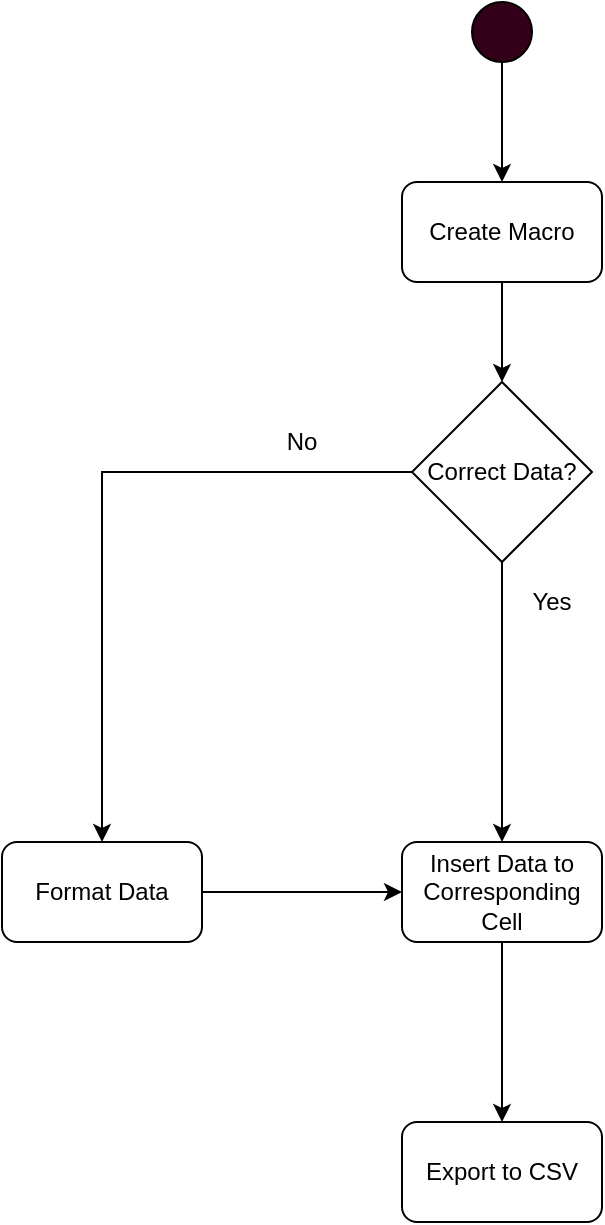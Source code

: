 <mxfile version="14.3.2" type="github">
  <diagram id="2T9M7iN6auXtOP7wsKiC" name="Page-1">
    <mxGraphModel dx="1221" dy="682" grid="1" gridSize="10" guides="1" tooltips="1" connect="1" arrows="1" fold="1" page="1" pageScale="1" pageWidth="850" pageHeight="1100" math="0" shadow="0">
      <root>
        <mxCell id="0" />
        <mxCell id="1" parent="0" />
        <mxCell id="XiCdpw9QJ9v4NAa5uUNg-10" style="edgeStyle=orthogonalEdgeStyle;rounded=0;orthogonalLoop=1;jettySize=auto;html=1;" edge="1" parent="1" source="XiCdpw9QJ9v4NAa5uUNg-3" target="XiCdpw9QJ9v4NAa5uUNg-4">
          <mxGeometry relative="1" as="geometry" />
        </mxCell>
        <mxCell id="XiCdpw9QJ9v4NAa5uUNg-3" value="" style="ellipse;whiteSpace=wrap;html=1;aspect=fixed;shadow=0;fillColor=#33001A;" vertex="1" parent="1">
          <mxGeometry x="345" y="20" width="30" height="30" as="geometry" />
        </mxCell>
        <mxCell id="XiCdpw9QJ9v4NAa5uUNg-21" style="edgeStyle=orthogonalEdgeStyle;rounded=0;orthogonalLoop=1;jettySize=auto;html=1;entryX=0.5;entryY=0;entryDx=0;entryDy=0;" edge="1" parent="1" source="XiCdpw9QJ9v4NAa5uUNg-4" target="XiCdpw9QJ9v4NAa5uUNg-18">
          <mxGeometry relative="1" as="geometry" />
        </mxCell>
        <mxCell id="XiCdpw9QJ9v4NAa5uUNg-4" value="Create Macro" style="rounded=1;whiteSpace=wrap;html=1;shadow=0;fillColor=#FFFFFF;" vertex="1" parent="1">
          <mxGeometry x="310" y="110" width="100" height="50" as="geometry" />
        </mxCell>
        <mxCell id="XiCdpw9QJ9v4NAa5uUNg-30" style="edgeStyle=orthogonalEdgeStyle;rounded=0;orthogonalLoop=1;jettySize=auto;html=1;entryX=0;entryY=0.5;entryDx=0;entryDy=0;" edge="1" parent="1" source="XiCdpw9QJ9v4NAa5uUNg-12" target="XiCdpw9QJ9v4NAa5uUNg-26">
          <mxGeometry relative="1" as="geometry" />
        </mxCell>
        <mxCell id="XiCdpw9QJ9v4NAa5uUNg-12" value="Format Data" style="rounded=1;whiteSpace=wrap;html=1;shadow=0;fillColor=#FFFFFF;" vertex="1" parent="1">
          <mxGeometry x="110" y="440" width="100" height="50" as="geometry" />
        </mxCell>
        <mxCell id="XiCdpw9QJ9v4NAa5uUNg-16" value="Export to CSV" style="rounded=1;whiteSpace=wrap;html=1;shadow=0;fillColor=#FFFFFF;" vertex="1" parent="1">
          <mxGeometry x="310" y="580" width="100" height="50" as="geometry" />
        </mxCell>
        <mxCell id="XiCdpw9QJ9v4NAa5uUNg-22" style="edgeStyle=orthogonalEdgeStyle;rounded=0;orthogonalLoop=1;jettySize=auto;html=1;" edge="1" parent="1" source="XiCdpw9QJ9v4NAa5uUNg-18" target="XiCdpw9QJ9v4NAa5uUNg-12">
          <mxGeometry relative="1" as="geometry" />
        </mxCell>
        <mxCell id="XiCdpw9QJ9v4NAa5uUNg-27" style="edgeStyle=orthogonalEdgeStyle;rounded=0;orthogonalLoop=1;jettySize=auto;html=1;entryX=0.5;entryY=0;entryDx=0;entryDy=0;" edge="1" parent="1" source="XiCdpw9QJ9v4NAa5uUNg-18" target="XiCdpw9QJ9v4NAa5uUNg-26">
          <mxGeometry relative="1" as="geometry" />
        </mxCell>
        <mxCell id="XiCdpw9QJ9v4NAa5uUNg-18" value="Correct Data?" style="rhombus;whiteSpace=wrap;html=1;shadow=0;fillColor=#FFFFFF;" vertex="1" parent="1">
          <mxGeometry x="315" y="210" width="90" height="90" as="geometry" />
        </mxCell>
        <mxCell id="XiCdpw9QJ9v4NAa5uUNg-19" value="Yes" style="text;html=1;strokeColor=none;fillColor=none;align=center;verticalAlign=middle;whiteSpace=wrap;rounded=0;shadow=0;" vertex="1" parent="1">
          <mxGeometry x="365" y="310" width="40" height="20" as="geometry" />
        </mxCell>
        <mxCell id="XiCdpw9QJ9v4NAa5uUNg-24" value="No" style="text;html=1;strokeColor=none;fillColor=none;align=center;verticalAlign=middle;whiteSpace=wrap;rounded=0;shadow=0;" vertex="1" parent="1">
          <mxGeometry x="240" y="230" width="40" height="20" as="geometry" />
        </mxCell>
        <mxCell id="XiCdpw9QJ9v4NAa5uUNg-28" style="edgeStyle=orthogonalEdgeStyle;rounded=0;orthogonalLoop=1;jettySize=auto;html=1;entryX=0.5;entryY=0;entryDx=0;entryDy=0;" edge="1" parent="1" source="XiCdpw9QJ9v4NAa5uUNg-26" target="XiCdpw9QJ9v4NAa5uUNg-16">
          <mxGeometry relative="1" as="geometry" />
        </mxCell>
        <mxCell id="XiCdpw9QJ9v4NAa5uUNg-26" value="Insert Data to Corresponding Cell" style="rounded=1;whiteSpace=wrap;html=1;shadow=0;fillColor=#FFFFFF;" vertex="1" parent="1">
          <mxGeometry x="310" y="440" width="100" height="50" as="geometry" />
        </mxCell>
      </root>
    </mxGraphModel>
  </diagram>
</mxfile>
